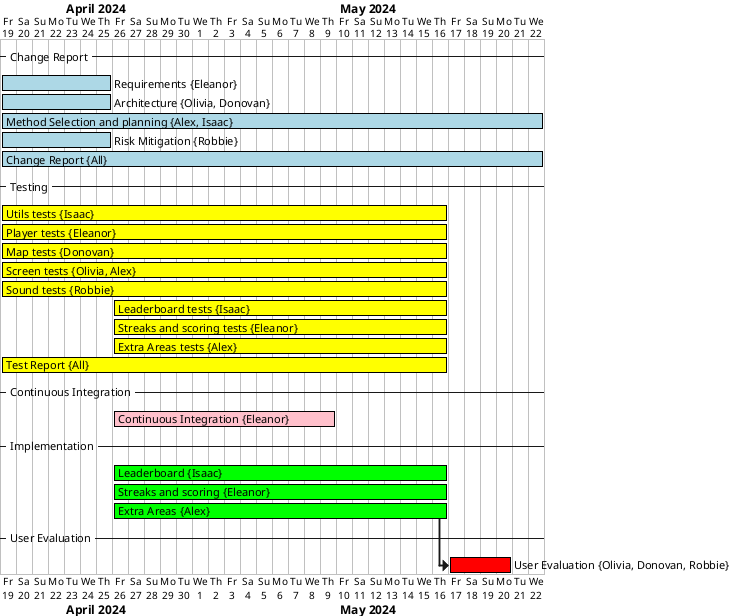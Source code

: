 @startgantt
hide resources footbox
-- Change Report --
[Requirements] on {Eleanor} lasts 7 days
[Architecture] on {Olivia, Donovan} lasts 7 days
[Method Selection and planning] on {Alex, Isaac} lasts 34 days
[Risk Mitigation] on {Robbie} lasts 7 days
[Change Report] on {All} lasts 34 days
-- Testing --
[Utils tests] on {Isaac} lasts 28 days
[Player tests] on {Eleanor} lasts 28 days
[Map tests] on {Donovan} lasts 28 days
[Screen tests] on {Olivia, Alex} lasts 28 days
[Sound tests] on {Robbie} lasts 28 days
[Leaderboard tests] on {Isaac} lasts 21 days
[Streaks and scoring tests] on {Eleanor} lasts 21 days
[Extra Areas tests] on {Alex} lasts 21 days
[Test Report] on {All} lasts 28 days
-- Continuous Integration --
[Continuous Integration] on {Eleanor} lasts 14 days
-- Implementation --
[Leaderboard] on {Isaac} lasts 21 days
[Streaks and scoring] on {Eleanor} lasts 21 days
[Extra Areas] on {Alex} lasts 21 days
-- User Evaluation --
then [User Evaluation] on {Olivia, Donovan, Robbie} lasts 4 days

[Requirements] is colored in LightBlue/Black
[Architecture] is colored in LightBlue/Black
[Method Selection and planning] is colored in LightBlue/Black
[Risk Mitigation] is colored in LightBlue/Black
[Change Report] is colored in LightBlue/Black

[Utils tests] is colored in Yellow/Black
[Player tests] is colored in Yellow/Black
[Map tests] is colored in Yellow/Black
[Screen tests] is colored in Yellow/Black
[Sound tests] is colored in Yellow/Black
[Leaderboard tests] is colored in Yellow/Black
[Streaks and scoring tests] is colored in Yellow/Black
[Extra Areas tests] is colored in Yellow/Black
[Test Report] is colored in Yellow/Black

[Continuous Integration] is colored in Pink/Black

[Leaderboard] is colored in Lime/Black
[Streaks and scoring] is colored in Lime/Black
[Extra Areas] is colored in Lime/Black

[User Evaluation] is coloured in Red/Black

Project starts 2024-04-19

[Requirements] starts 2024-04-19
[Architecture] starts 2024-04-19
[Method Selection and planning] starts 2024-04-19
[Risk Mitigation] starts 2024-04-19
[Change Report] starts 2024-04-19

[Utils tests] starts 2024-04-19
[Player tests] starts 2024-04-19
[Map tests] starts 2024-04-19
[Screen tests] starts 2024-04-19
[Sound tests] starts 2024-04-19
[Leaderboard tests] starts 2024-04-26
[Streaks and scoring tests] starts 2024-04-26
[Extra Areas tests] starts 2024-04-26
[Test Report] starts 2024-04-19

[Continuous Integration] starts at 2024-04-26

[Leaderboard] starts at 2024-04-26
[Streaks and scoring] starts at 2024-04-26
[Extra Areas] starts at 2024-04-26

[User Evaluation] starts at [Extra Areas]'s end
@endgantt